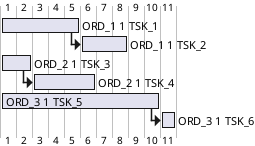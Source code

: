 @startgantt
[ORD_1 1 TSK_1] lasts 5 days
[ORD_1 1 TSK_2] lasts 3 days
[ORD_2 1 TSK_3] lasts 2 days
[ORD_2 1 TSK_4] lasts 4 days
[ORD_3 1 TSK_5] lasts 10 days
[ORD_3 1 TSK_6] lasts 1 days
[ORD_1 1 TSK_2] starts at [ORD_1 1 TSK_1]'s end
[ORD_2 1 TSK_4] starts at [ORD_2 1 TSK_3]'s end
[ORD_3 1 TSK_6] starts at [ORD_3 1 TSK_5]'s end
@endgantt